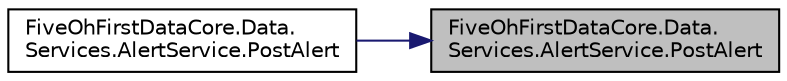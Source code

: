 digraph "FiveOhFirstDataCore.Data.Services.AlertService.PostAlert"
{
 // LATEX_PDF_SIZE
  edge [fontname="Helvetica",fontsize="10",labelfontname="Helvetica",labelfontsize="10"];
  node [fontname="Helvetica",fontsize="10",shape=record];
  rankdir="RL";
  Node1 [label="FiveOhFirstDataCore.Data.\lServices.AlertService.PostAlert",height=0.2,width=0.4,color="black", fillcolor="grey75", style="filled", fontcolor="black",tooltip="Post a new alert."];
  Node1 -> Node2 [dir="back",color="midnightblue",fontsize="10",style="solid",fontname="Helvetica"];
  Node2 [label="FiveOhFirstDataCore.Data.\lServices.AlertService.PostAlert",height=0.2,width=0.4,color="black", fillcolor="white", style="filled",URL="$class_five_oh_first_data_core_1_1_data_1_1_services_1_1_alert_service.html#a797d802e31c758fac74d1cb6aa1f14a9",tooltip="Post a new error alert."];
}
